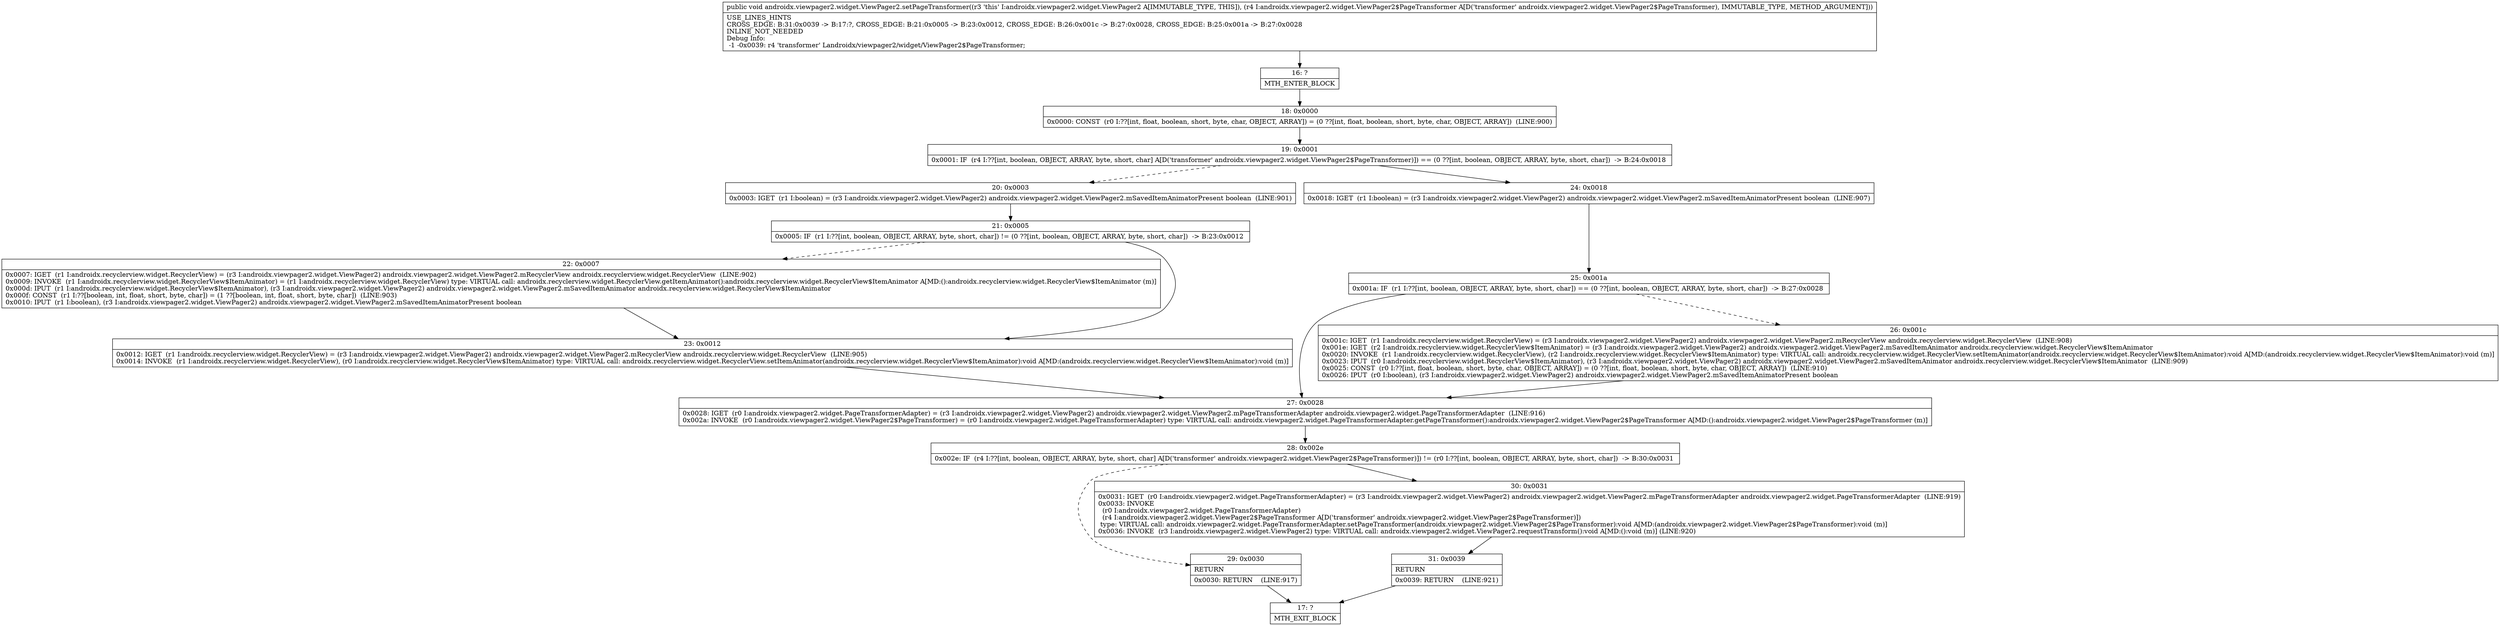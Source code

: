digraph "CFG forandroidx.viewpager2.widget.ViewPager2.setPageTransformer(Landroidx\/viewpager2\/widget\/ViewPager2$PageTransformer;)V" {
Node_16 [shape=record,label="{16\:\ ?|MTH_ENTER_BLOCK\l}"];
Node_18 [shape=record,label="{18\:\ 0x0000|0x0000: CONST  (r0 I:??[int, float, boolean, short, byte, char, OBJECT, ARRAY]) = (0 ??[int, float, boolean, short, byte, char, OBJECT, ARRAY])  (LINE:900)\l}"];
Node_19 [shape=record,label="{19\:\ 0x0001|0x0001: IF  (r4 I:??[int, boolean, OBJECT, ARRAY, byte, short, char] A[D('transformer' androidx.viewpager2.widget.ViewPager2$PageTransformer)]) == (0 ??[int, boolean, OBJECT, ARRAY, byte, short, char])  \-\> B:24:0x0018 \l}"];
Node_20 [shape=record,label="{20\:\ 0x0003|0x0003: IGET  (r1 I:boolean) = (r3 I:androidx.viewpager2.widget.ViewPager2) androidx.viewpager2.widget.ViewPager2.mSavedItemAnimatorPresent boolean  (LINE:901)\l}"];
Node_21 [shape=record,label="{21\:\ 0x0005|0x0005: IF  (r1 I:??[int, boolean, OBJECT, ARRAY, byte, short, char]) != (0 ??[int, boolean, OBJECT, ARRAY, byte, short, char])  \-\> B:23:0x0012 \l}"];
Node_22 [shape=record,label="{22\:\ 0x0007|0x0007: IGET  (r1 I:androidx.recyclerview.widget.RecyclerView) = (r3 I:androidx.viewpager2.widget.ViewPager2) androidx.viewpager2.widget.ViewPager2.mRecyclerView androidx.recyclerview.widget.RecyclerView  (LINE:902)\l0x0009: INVOKE  (r1 I:androidx.recyclerview.widget.RecyclerView$ItemAnimator) = (r1 I:androidx.recyclerview.widget.RecyclerView) type: VIRTUAL call: androidx.recyclerview.widget.RecyclerView.getItemAnimator():androidx.recyclerview.widget.RecyclerView$ItemAnimator A[MD:():androidx.recyclerview.widget.RecyclerView$ItemAnimator (m)]\l0x000d: IPUT  (r1 I:androidx.recyclerview.widget.RecyclerView$ItemAnimator), (r3 I:androidx.viewpager2.widget.ViewPager2) androidx.viewpager2.widget.ViewPager2.mSavedItemAnimator androidx.recyclerview.widget.RecyclerView$ItemAnimator \l0x000f: CONST  (r1 I:??[boolean, int, float, short, byte, char]) = (1 ??[boolean, int, float, short, byte, char])  (LINE:903)\l0x0010: IPUT  (r1 I:boolean), (r3 I:androidx.viewpager2.widget.ViewPager2) androidx.viewpager2.widget.ViewPager2.mSavedItemAnimatorPresent boolean \l}"];
Node_23 [shape=record,label="{23\:\ 0x0012|0x0012: IGET  (r1 I:androidx.recyclerview.widget.RecyclerView) = (r3 I:androidx.viewpager2.widget.ViewPager2) androidx.viewpager2.widget.ViewPager2.mRecyclerView androidx.recyclerview.widget.RecyclerView  (LINE:905)\l0x0014: INVOKE  (r1 I:androidx.recyclerview.widget.RecyclerView), (r0 I:androidx.recyclerview.widget.RecyclerView$ItemAnimator) type: VIRTUAL call: androidx.recyclerview.widget.RecyclerView.setItemAnimator(androidx.recyclerview.widget.RecyclerView$ItemAnimator):void A[MD:(androidx.recyclerview.widget.RecyclerView$ItemAnimator):void (m)]\l}"];
Node_27 [shape=record,label="{27\:\ 0x0028|0x0028: IGET  (r0 I:androidx.viewpager2.widget.PageTransformerAdapter) = (r3 I:androidx.viewpager2.widget.ViewPager2) androidx.viewpager2.widget.ViewPager2.mPageTransformerAdapter androidx.viewpager2.widget.PageTransformerAdapter  (LINE:916)\l0x002a: INVOKE  (r0 I:androidx.viewpager2.widget.ViewPager2$PageTransformer) = (r0 I:androidx.viewpager2.widget.PageTransformerAdapter) type: VIRTUAL call: androidx.viewpager2.widget.PageTransformerAdapter.getPageTransformer():androidx.viewpager2.widget.ViewPager2$PageTransformer A[MD:():androidx.viewpager2.widget.ViewPager2$PageTransformer (m)]\l}"];
Node_28 [shape=record,label="{28\:\ 0x002e|0x002e: IF  (r4 I:??[int, boolean, OBJECT, ARRAY, byte, short, char] A[D('transformer' androidx.viewpager2.widget.ViewPager2$PageTransformer)]) != (r0 I:??[int, boolean, OBJECT, ARRAY, byte, short, char])  \-\> B:30:0x0031 \l}"];
Node_29 [shape=record,label="{29\:\ 0x0030|RETURN\l|0x0030: RETURN    (LINE:917)\l}"];
Node_17 [shape=record,label="{17\:\ ?|MTH_EXIT_BLOCK\l}"];
Node_30 [shape=record,label="{30\:\ 0x0031|0x0031: IGET  (r0 I:androidx.viewpager2.widget.PageTransformerAdapter) = (r3 I:androidx.viewpager2.widget.ViewPager2) androidx.viewpager2.widget.ViewPager2.mPageTransformerAdapter androidx.viewpager2.widget.PageTransformerAdapter  (LINE:919)\l0x0033: INVOKE  \l  (r0 I:androidx.viewpager2.widget.PageTransformerAdapter)\l  (r4 I:androidx.viewpager2.widget.ViewPager2$PageTransformer A[D('transformer' androidx.viewpager2.widget.ViewPager2$PageTransformer)])\l type: VIRTUAL call: androidx.viewpager2.widget.PageTransformerAdapter.setPageTransformer(androidx.viewpager2.widget.ViewPager2$PageTransformer):void A[MD:(androidx.viewpager2.widget.ViewPager2$PageTransformer):void (m)]\l0x0036: INVOKE  (r3 I:androidx.viewpager2.widget.ViewPager2) type: VIRTUAL call: androidx.viewpager2.widget.ViewPager2.requestTransform():void A[MD:():void (m)] (LINE:920)\l}"];
Node_31 [shape=record,label="{31\:\ 0x0039|RETURN\l|0x0039: RETURN    (LINE:921)\l}"];
Node_24 [shape=record,label="{24\:\ 0x0018|0x0018: IGET  (r1 I:boolean) = (r3 I:androidx.viewpager2.widget.ViewPager2) androidx.viewpager2.widget.ViewPager2.mSavedItemAnimatorPresent boolean  (LINE:907)\l}"];
Node_25 [shape=record,label="{25\:\ 0x001a|0x001a: IF  (r1 I:??[int, boolean, OBJECT, ARRAY, byte, short, char]) == (0 ??[int, boolean, OBJECT, ARRAY, byte, short, char])  \-\> B:27:0x0028 \l}"];
Node_26 [shape=record,label="{26\:\ 0x001c|0x001c: IGET  (r1 I:androidx.recyclerview.widget.RecyclerView) = (r3 I:androidx.viewpager2.widget.ViewPager2) androidx.viewpager2.widget.ViewPager2.mRecyclerView androidx.recyclerview.widget.RecyclerView  (LINE:908)\l0x001e: IGET  (r2 I:androidx.recyclerview.widget.RecyclerView$ItemAnimator) = (r3 I:androidx.viewpager2.widget.ViewPager2) androidx.viewpager2.widget.ViewPager2.mSavedItemAnimator androidx.recyclerview.widget.RecyclerView$ItemAnimator \l0x0020: INVOKE  (r1 I:androidx.recyclerview.widget.RecyclerView), (r2 I:androidx.recyclerview.widget.RecyclerView$ItemAnimator) type: VIRTUAL call: androidx.recyclerview.widget.RecyclerView.setItemAnimator(androidx.recyclerview.widget.RecyclerView$ItemAnimator):void A[MD:(androidx.recyclerview.widget.RecyclerView$ItemAnimator):void (m)]\l0x0023: IPUT  (r0 I:androidx.recyclerview.widget.RecyclerView$ItemAnimator), (r3 I:androidx.viewpager2.widget.ViewPager2) androidx.viewpager2.widget.ViewPager2.mSavedItemAnimator androidx.recyclerview.widget.RecyclerView$ItemAnimator  (LINE:909)\l0x0025: CONST  (r0 I:??[int, float, boolean, short, byte, char, OBJECT, ARRAY]) = (0 ??[int, float, boolean, short, byte, char, OBJECT, ARRAY])  (LINE:910)\l0x0026: IPUT  (r0 I:boolean), (r3 I:androidx.viewpager2.widget.ViewPager2) androidx.viewpager2.widget.ViewPager2.mSavedItemAnimatorPresent boolean \l}"];
MethodNode[shape=record,label="{public void androidx.viewpager2.widget.ViewPager2.setPageTransformer((r3 'this' I:androidx.viewpager2.widget.ViewPager2 A[IMMUTABLE_TYPE, THIS]), (r4 I:androidx.viewpager2.widget.ViewPager2$PageTransformer A[D('transformer' androidx.viewpager2.widget.ViewPager2$PageTransformer), IMMUTABLE_TYPE, METHOD_ARGUMENT]))  | USE_LINES_HINTS\lCROSS_EDGE: B:31:0x0039 \-\> B:17:?, CROSS_EDGE: B:21:0x0005 \-\> B:23:0x0012, CROSS_EDGE: B:26:0x001c \-\> B:27:0x0028, CROSS_EDGE: B:25:0x001a \-\> B:27:0x0028\lINLINE_NOT_NEEDED\lDebug Info:\l  \-1 \-0x0039: r4 'transformer' Landroidx\/viewpager2\/widget\/ViewPager2$PageTransformer;\l}"];
MethodNode -> Node_16;Node_16 -> Node_18;
Node_18 -> Node_19;
Node_19 -> Node_20[style=dashed];
Node_19 -> Node_24;
Node_20 -> Node_21;
Node_21 -> Node_22[style=dashed];
Node_21 -> Node_23;
Node_22 -> Node_23;
Node_23 -> Node_27;
Node_27 -> Node_28;
Node_28 -> Node_29[style=dashed];
Node_28 -> Node_30;
Node_29 -> Node_17;
Node_30 -> Node_31;
Node_31 -> Node_17;
Node_24 -> Node_25;
Node_25 -> Node_26[style=dashed];
Node_25 -> Node_27;
Node_26 -> Node_27;
}


